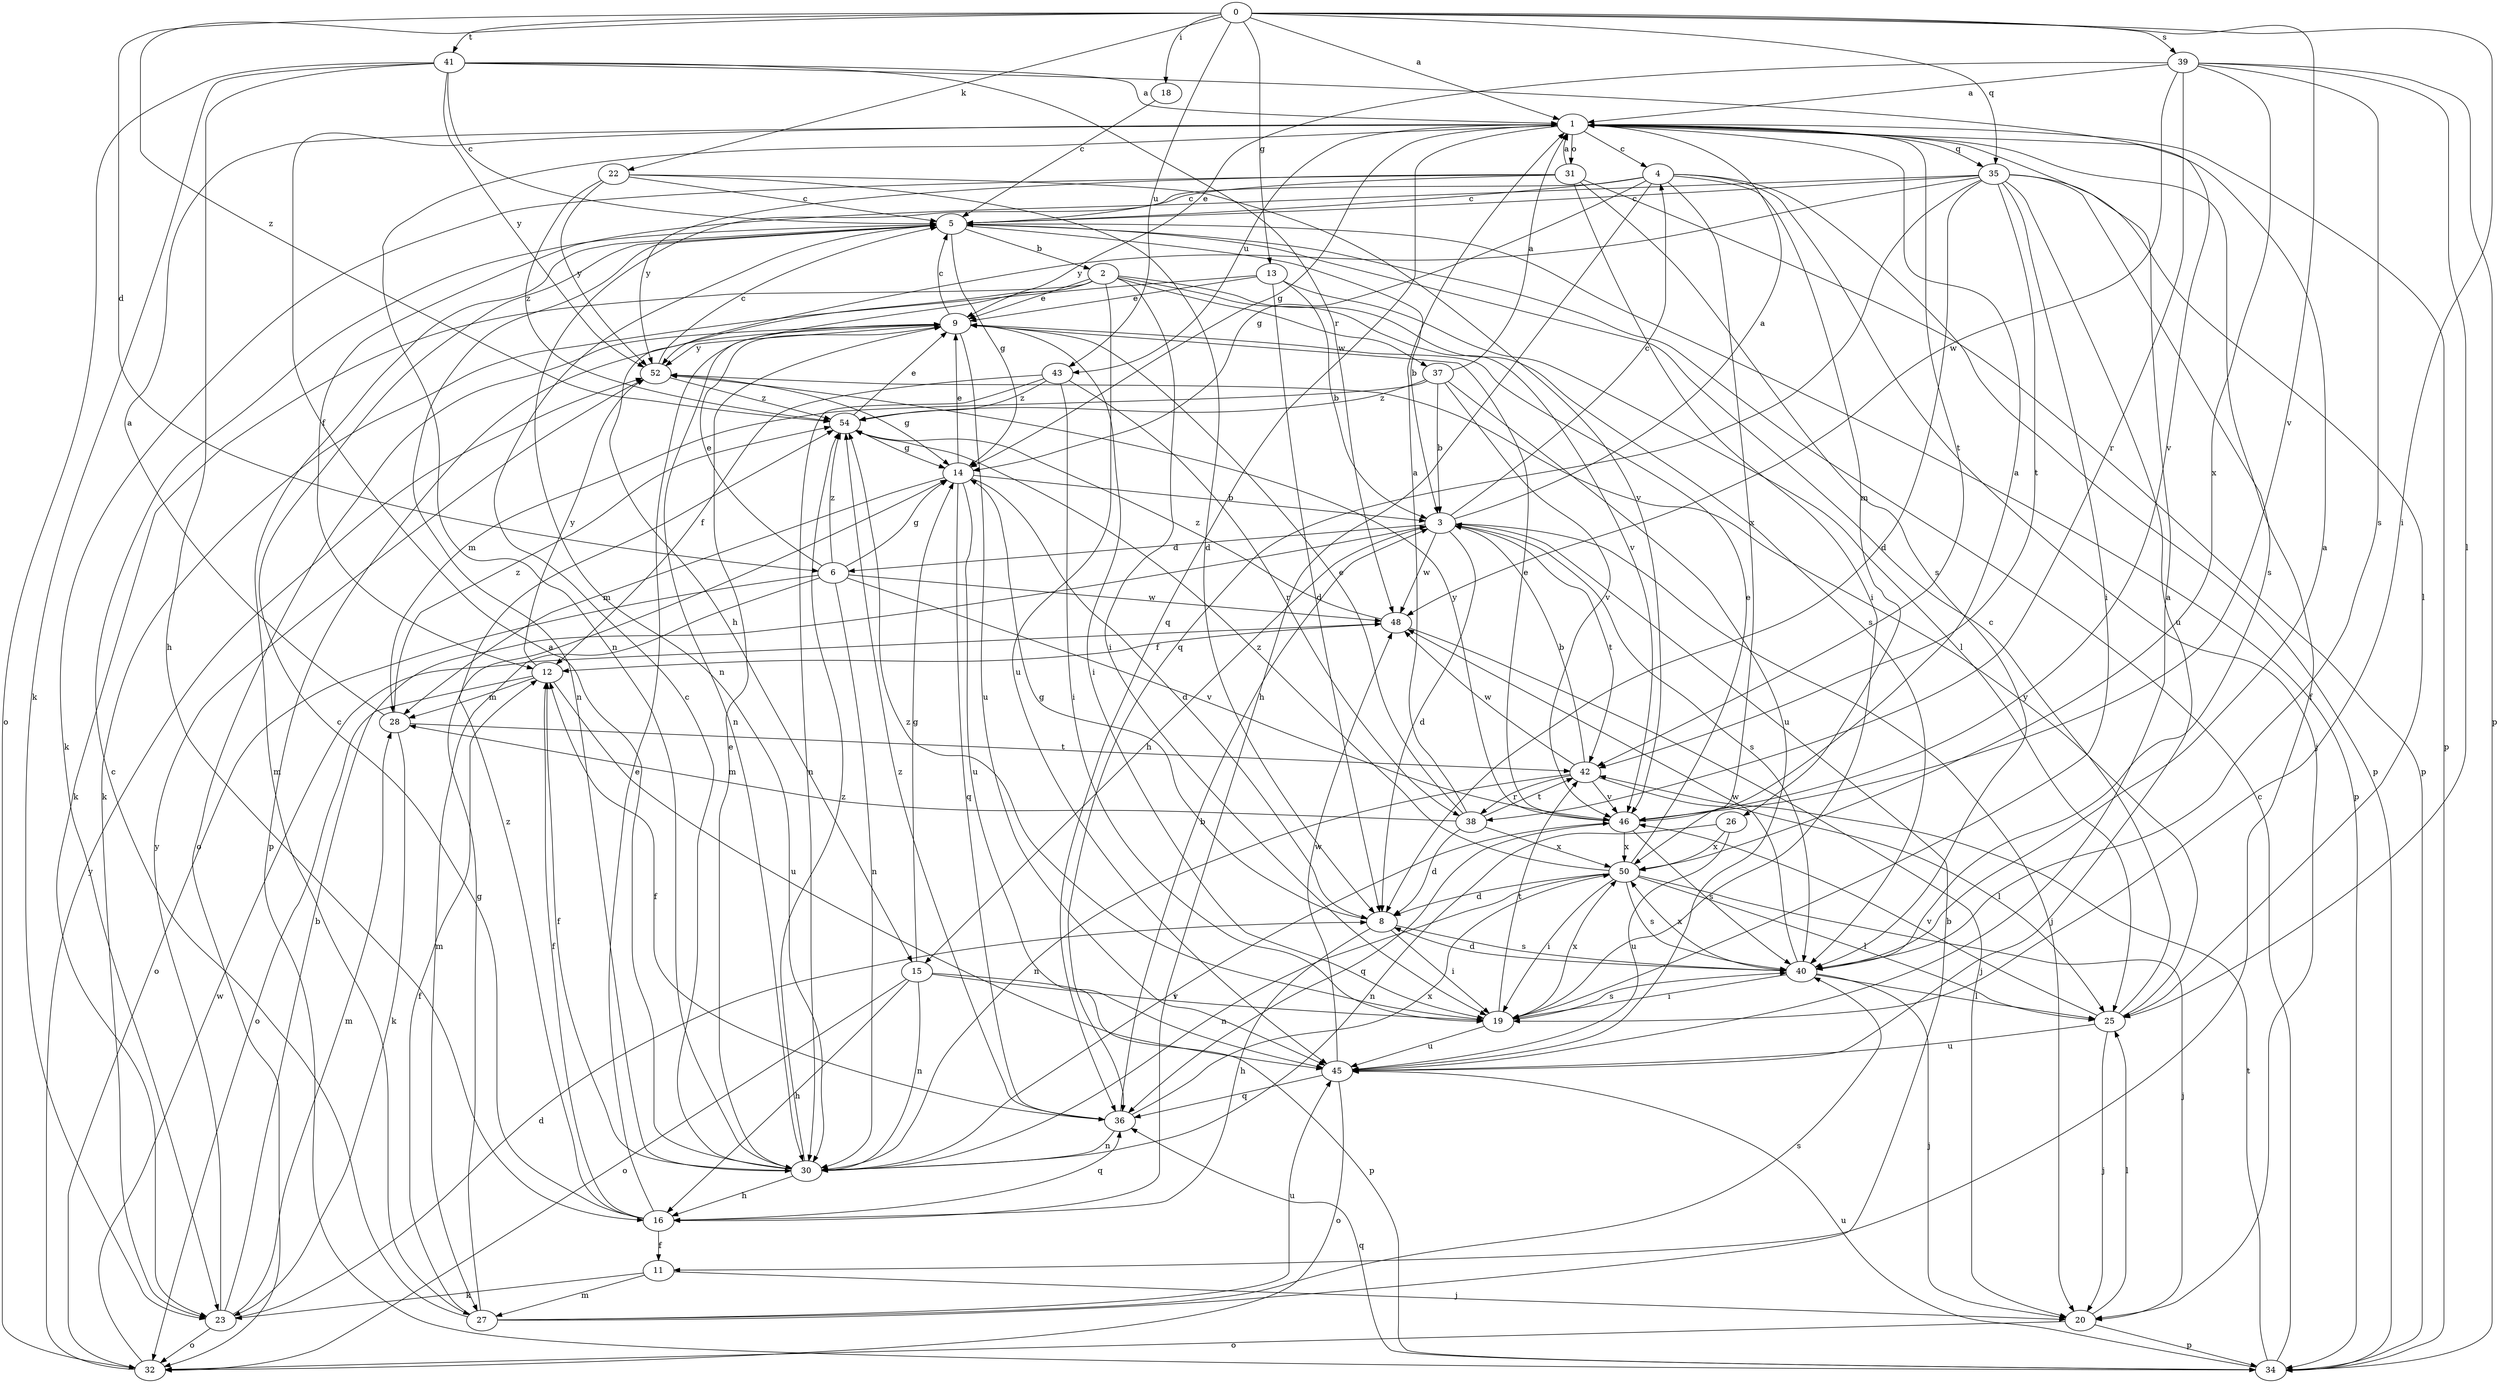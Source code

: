 strict digraph  {
0;
1;
2;
3;
4;
5;
6;
8;
9;
11;
12;
13;
14;
15;
16;
18;
19;
20;
22;
23;
25;
26;
27;
28;
30;
31;
32;
34;
35;
36;
37;
38;
39;
40;
41;
42;
43;
45;
46;
48;
50;
52;
54;
0 -> 1  [label=a];
0 -> 6  [label=d];
0 -> 13  [label=g];
0 -> 18  [label=i];
0 -> 19  [label=i];
0 -> 22  [label=k];
0 -> 35  [label=q];
0 -> 39  [label=s];
0 -> 41  [label=t];
0 -> 43  [label=u];
0 -> 46  [label=v];
0 -> 54  [label=z];
1 -> 4  [label=c];
1 -> 11  [label=f];
1 -> 14  [label=g];
1 -> 30  [label=n];
1 -> 31  [label=o];
1 -> 34  [label=p];
1 -> 35  [label=q];
1 -> 36  [label=q];
1 -> 42  [label=t];
1 -> 43  [label=u];
2 -> 9  [label=e];
2 -> 15  [label=h];
2 -> 19  [label=i];
2 -> 23  [label=k];
2 -> 30  [label=n];
2 -> 37  [label=r];
2 -> 40  [label=s];
2 -> 45  [label=u];
2 -> 46  [label=v];
3 -> 1  [label=a];
3 -> 4  [label=c];
3 -> 6  [label=d];
3 -> 8  [label=d];
3 -> 15  [label=h];
3 -> 20  [label=j];
3 -> 40  [label=s];
3 -> 42  [label=t];
3 -> 48  [label=w];
4 -> 5  [label=c];
4 -> 14  [label=g];
4 -> 16  [label=h];
4 -> 20  [label=j];
4 -> 26  [label=m];
4 -> 30  [label=n];
4 -> 34  [label=p];
4 -> 50  [label=x];
5 -> 2  [label=b];
5 -> 3  [label=b];
5 -> 14  [label=g];
5 -> 27  [label=m];
5 -> 30  [label=n];
5 -> 34  [label=p];
6 -> 9  [label=e];
6 -> 14  [label=g];
6 -> 27  [label=m];
6 -> 30  [label=n];
6 -> 32  [label=o];
6 -> 46  [label=v];
6 -> 48  [label=w];
6 -> 54  [label=z];
8 -> 14  [label=g];
8 -> 16  [label=h];
8 -> 19  [label=i];
8 -> 40  [label=s];
9 -> 5  [label=c];
9 -> 19  [label=i];
9 -> 32  [label=o];
9 -> 34  [label=p];
9 -> 45  [label=u];
9 -> 52  [label=y];
11 -> 20  [label=j];
11 -> 23  [label=k];
11 -> 27  [label=m];
12 -> 28  [label=m];
12 -> 32  [label=o];
12 -> 45  [label=u];
12 -> 52  [label=y];
13 -> 3  [label=b];
13 -> 8  [label=d];
13 -> 9  [label=e];
13 -> 23  [label=k];
13 -> 25  [label=l];
14 -> 3  [label=b];
14 -> 8  [label=d];
14 -> 9  [label=e];
14 -> 28  [label=m];
14 -> 36  [label=q];
14 -> 45  [label=u];
15 -> 14  [label=g];
15 -> 16  [label=h];
15 -> 19  [label=i];
15 -> 30  [label=n];
15 -> 32  [label=o];
15 -> 34  [label=p];
16 -> 5  [label=c];
16 -> 9  [label=e];
16 -> 11  [label=f];
16 -> 12  [label=f];
16 -> 36  [label=q];
16 -> 54  [label=z];
18 -> 5  [label=c];
19 -> 40  [label=s];
19 -> 42  [label=t];
19 -> 45  [label=u];
19 -> 50  [label=x];
19 -> 54  [label=z];
20 -> 25  [label=l];
20 -> 32  [label=o];
20 -> 34  [label=p];
22 -> 5  [label=c];
22 -> 8  [label=d];
22 -> 46  [label=v];
22 -> 52  [label=y];
22 -> 54  [label=z];
23 -> 3  [label=b];
23 -> 8  [label=d];
23 -> 28  [label=m];
23 -> 32  [label=o];
23 -> 52  [label=y];
25 -> 5  [label=c];
25 -> 20  [label=j];
25 -> 45  [label=u];
25 -> 46  [label=v];
25 -> 52  [label=y];
26 -> 30  [label=n];
26 -> 45  [label=u];
26 -> 50  [label=x];
27 -> 3  [label=b];
27 -> 5  [label=c];
27 -> 12  [label=f];
27 -> 14  [label=g];
27 -> 40  [label=s];
27 -> 45  [label=u];
28 -> 1  [label=a];
28 -> 23  [label=k];
28 -> 42  [label=t];
28 -> 54  [label=z];
30 -> 1  [label=a];
30 -> 5  [label=c];
30 -> 9  [label=e];
30 -> 12  [label=f];
30 -> 16  [label=h];
30 -> 46  [label=v];
30 -> 54  [label=z];
31 -> 1  [label=a];
31 -> 5  [label=c];
31 -> 19  [label=i];
31 -> 23  [label=k];
31 -> 34  [label=p];
31 -> 40  [label=s];
31 -> 52  [label=y];
32 -> 48  [label=w];
32 -> 52  [label=y];
34 -> 5  [label=c];
34 -> 36  [label=q];
34 -> 42  [label=t];
34 -> 45  [label=u];
35 -> 5  [label=c];
35 -> 8  [label=d];
35 -> 12  [label=f];
35 -> 19  [label=i];
35 -> 25  [label=l];
35 -> 36  [label=q];
35 -> 40  [label=s];
35 -> 42  [label=t];
35 -> 45  [label=u];
35 -> 52  [label=y];
36 -> 3  [label=b];
36 -> 12  [label=f];
36 -> 30  [label=n];
36 -> 50  [label=x];
36 -> 54  [label=z];
37 -> 1  [label=a];
37 -> 3  [label=b];
37 -> 28  [label=m];
37 -> 45  [label=u];
37 -> 46  [label=v];
37 -> 54  [label=z];
38 -> 1  [label=a];
38 -> 8  [label=d];
38 -> 9  [label=e];
38 -> 28  [label=m];
38 -> 42  [label=t];
38 -> 50  [label=x];
39 -> 1  [label=a];
39 -> 9  [label=e];
39 -> 25  [label=l];
39 -> 34  [label=p];
39 -> 38  [label=r];
39 -> 40  [label=s];
39 -> 48  [label=w];
39 -> 50  [label=x];
40 -> 1  [label=a];
40 -> 8  [label=d];
40 -> 19  [label=i];
40 -> 20  [label=j];
40 -> 25  [label=l];
40 -> 48  [label=w];
40 -> 50  [label=x];
41 -> 1  [label=a];
41 -> 5  [label=c];
41 -> 16  [label=h];
41 -> 23  [label=k];
41 -> 32  [label=o];
41 -> 46  [label=v];
41 -> 48  [label=w];
41 -> 52  [label=y];
42 -> 3  [label=b];
42 -> 25  [label=l];
42 -> 30  [label=n];
42 -> 38  [label=r];
42 -> 46  [label=v];
42 -> 48  [label=w];
43 -> 12  [label=f];
43 -> 19  [label=i];
43 -> 30  [label=n];
43 -> 38  [label=r];
43 -> 54  [label=z];
45 -> 1  [label=a];
45 -> 32  [label=o];
45 -> 36  [label=q];
45 -> 48  [label=w];
46 -> 1  [label=a];
46 -> 9  [label=e];
46 -> 36  [label=q];
46 -> 40  [label=s];
46 -> 50  [label=x];
46 -> 52  [label=y];
48 -> 12  [label=f];
48 -> 20  [label=j];
48 -> 54  [label=z];
50 -> 8  [label=d];
50 -> 9  [label=e];
50 -> 19  [label=i];
50 -> 20  [label=j];
50 -> 25  [label=l];
50 -> 30  [label=n];
50 -> 40  [label=s];
50 -> 54  [label=z];
52 -> 5  [label=c];
52 -> 14  [label=g];
52 -> 54  [label=z];
54 -> 9  [label=e];
54 -> 14  [label=g];
}
